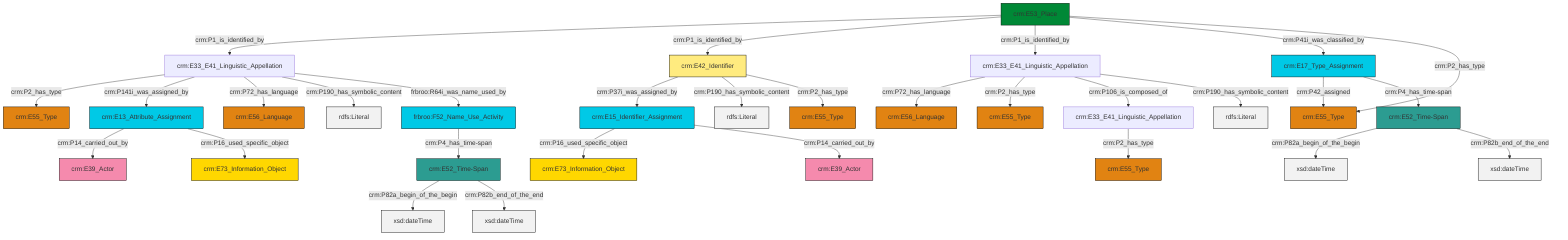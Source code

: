 graph TD
classDef Literal fill:#f2f2f2,stroke:#000000;
classDef CRM_Entity fill:#FFFFFF,stroke:#000000;
classDef Temporal_Entity fill:#00C9E6, stroke:#000000;
classDef Type fill:#E18312, stroke:#000000;
classDef Time-Span fill:#2C9C91, stroke:#000000;
classDef Appellation fill:#FFEB7F, stroke:#000000;
classDef Place fill:#008836, stroke:#000000;
classDef Persistent_Item fill:#B266B2, stroke:#000000;
classDef Conceptual_Object fill:#FFD700, stroke:#000000;
classDef Physical_Thing fill:#D2B48C, stroke:#000000;
classDef Actor fill:#f58aad, stroke:#000000;
classDef PC_Classes fill:#4ce600, stroke:#000000;
classDef Multi fill:#cccccc,stroke:#000000;

2["crm:E13_Attribute_Assignment"]:::Temporal_Entity -->|crm:P14_carried_out_by| 3["crm:E39_Actor"]:::Actor
4["crm:E53_Place"]:::Place -->|crm:P1_is_identified_by| 5["crm:E33_E41_Linguistic_Appellation"]:::Default
8["crm:E15_Identifier_Assignment"]:::Temporal_Entity -->|crm:P16_used_specific_object| 0["crm:E73_Information_Object"]:::Conceptual_Object
5["crm:E33_E41_Linguistic_Appellation"]:::Default -->|crm:P2_has_type| 9["crm:E55_Type"]:::Type
4["crm:E53_Place"]:::Place -->|crm:P1_is_identified_by| 12["crm:E42_Identifier"]:::Appellation
4["crm:E53_Place"]:::Place -->|crm:P1_is_identified_by| 13["crm:E33_E41_Linguistic_Appellation"]:::Default
13["crm:E33_E41_Linguistic_Appellation"]:::Default -->|crm:P72_has_language| 10["crm:E56_Language"]:::Type
5["crm:E33_E41_Linguistic_Appellation"]:::Default -->|crm:P141i_was_assigned_by| 2["crm:E13_Attribute_Assignment"]:::Temporal_Entity
15["crm:E33_E41_Linguistic_Appellation"]:::Default -->|crm:P2_has_type| 16["crm:E55_Type"]:::Type
12["crm:E42_Identifier"]:::Appellation -->|crm:P37i_was_assigned_by| 8["crm:E15_Identifier_Assignment"]:::Temporal_Entity
13["crm:E33_E41_Linguistic_Appellation"]:::Default -->|crm:P2_has_type| 17["crm:E55_Type"]:::Type
18["crm:E17_Type_Assignment"]:::Temporal_Entity -->|crm:P42_assigned| 19["crm:E55_Type"]:::Type
21["crm:E52_Time-Span"]:::Time-Span -->|crm:P82a_begin_of_the_begin| 22[xsd:dateTime]:::Literal
18["crm:E17_Type_Assignment"]:::Temporal_Entity -->|crm:P4_has_time-span| 23["crm:E52_Time-Span"]:::Time-Span
13["crm:E33_E41_Linguistic_Appellation"]:::Default -->|crm:P106_is_composed_of| 15["crm:E33_E41_Linguistic_Appellation"]:::Default
21["crm:E52_Time-Span"]:::Time-Span -->|crm:P82b_end_of_the_end| 25[xsd:dateTime]:::Literal
5["crm:E33_E41_Linguistic_Appellation"]:::Default -->|crm:P72_has_language| 27["crm:E56_Language"]:::Type
4["crm:E53_Place"]:::Place -->|crm:P41i_was_classified_by| 18["crm:E17_Type_Assignment"]:::Temporal_Entity
4["crm:E53_Place"]:::Place -->|crm:P2_has_type| 19["crm:E55_Type"]:::Type
2["crm:E13_Attribute_Assignment"]:::Temporal_Entity -->|crm:P16_used_specific_object| 6["crm:E73_Information_Object"]:::Conceptual_Object
5["crm:E33_E41_Linguistic_Appellation"]:::Default -->|crm:P190_has_symbolic_content| 40[rdfs:Literal]:::Literal
8["crm:E15_Identifier_Assignment"]:::Temporal_Entity -->|crm:P14_carried_out_by| 35["crm:E39_Actor"]:::Actor
12["crm:E42_Identifier"]:::Appellation -->|crm:P190_has_symbolic_content| 41[rdfs:Literal]:::Literal
12["crm:E42_Identifier"]:::Appellation -->|crm:P2_has_type| 28["crm:E55_Type"]:::Type
13["crm:E33_E41_Linguistic_Appellation"]:::Default -->|crm:P190_has_symbolic_content| 44[rdfs:Literal]:::Literal
32["frbroo:F52_Name_Use_Activity"]:::Temporal_Entity -->|crm:P4_has_time-span| 21["crm:E52_Time-Span"]:::Time-Span
23["crm:E52_Time-Span"]:::Time-Span -->|crm:P82a_begin_of_the_begin| 47[xsd:dateTime]:::Literal
23["crm:E52_Time-Span"]:::Time-Span -->|crm:P82b_end_of_the_end| 51[xsd:dateTime]:::Literal
5["crm:E33_E41_Linguistic_Appellation"]:::Default -->|frbroo:R64i_was_name_used_by| 32["frbroo:F52_Name_Use_Activity"]:::Temporal_Entity